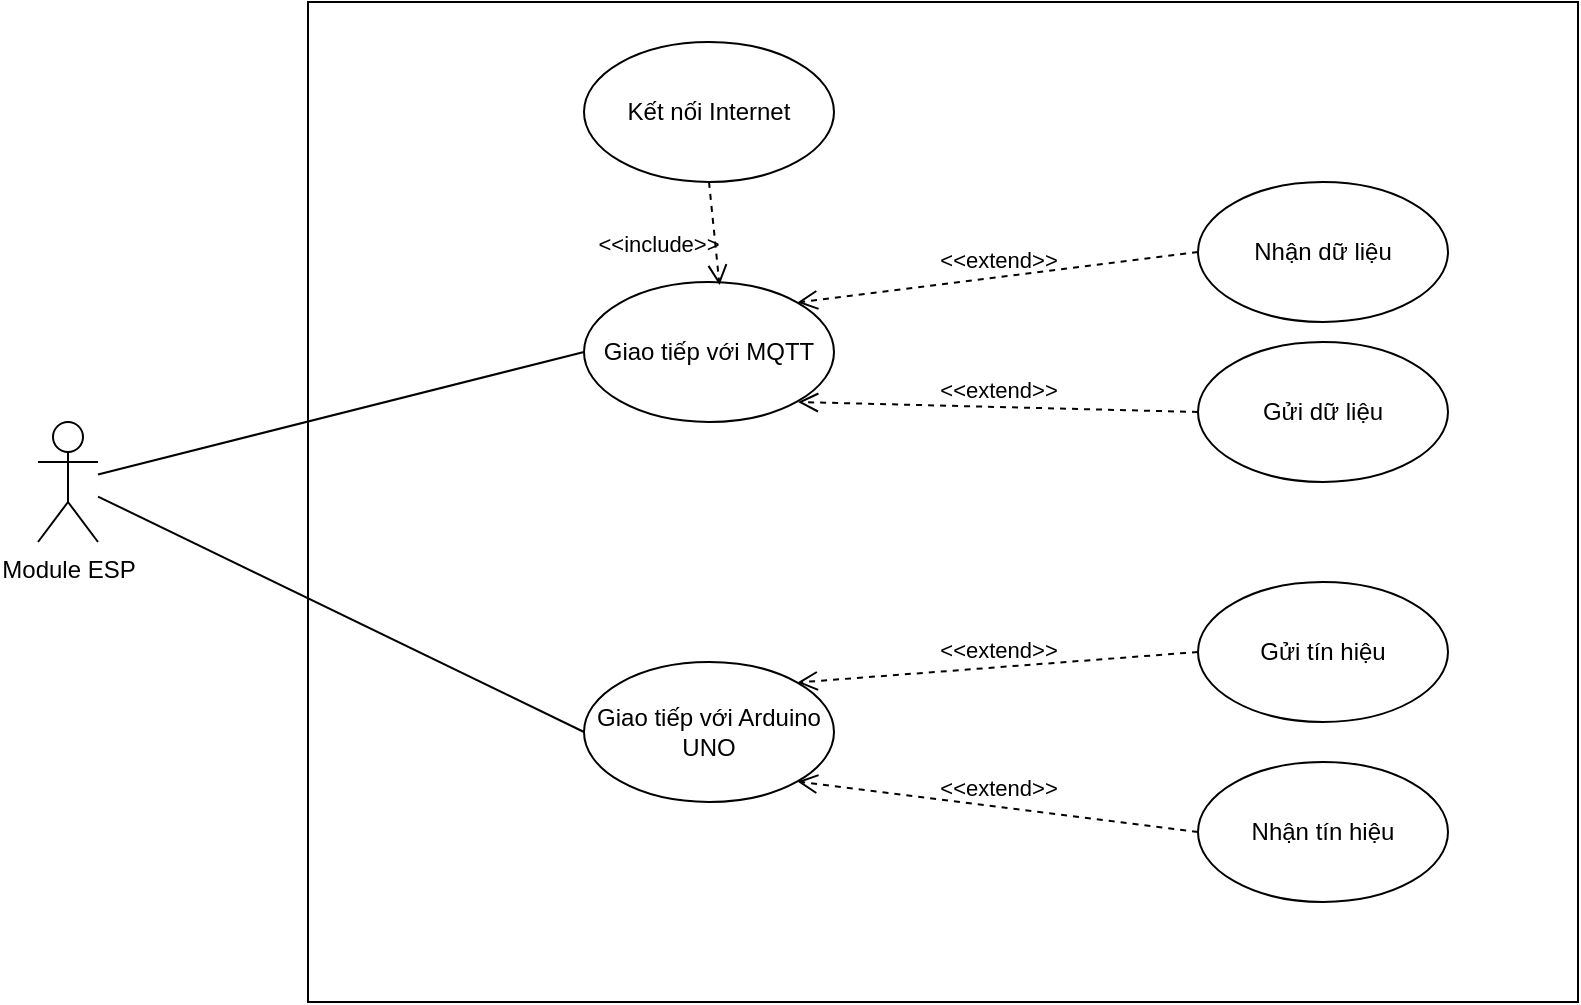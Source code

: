 <mxfile version="15.1.3" type="device"><diagram id="pDSu_qTEwER5PT-zAF2T" name="Page-1"><mxGraphModel dx="981" dy="594" grid="1" gridSize="10" guides="1" tooltips="1" connect="1" arrows="1" fold="1" page="1" pageScale="1" pageWidth="850" pageHeight="1100" math="0" shadow="0"><root><mxCell id="0"/><mxCell id="1" parent="0"/><mxCell id="FFJWu2QbPy35O6TosoXd-1" value="&lt;span&gt;&lt;br&gt;&lt;/span&gt;" style="rounded=0;whiteSpace=wrap;html=1;" vertex="1" parent="1"><mxGeometry x="225" y="10" width="635" height="500" as="geometry"/></mxCell><mxCell id="FFJWu2QbPy35O6TosoXd-2" value="Module ESP" style="shape=umlActor;verticalLabelPosition=bottom;verticalAlign=top;html=1;" vertex="1" parent="1"><mxGeometry x="90" y="220" width="30" height="60" as="geometry"/></mxCell><mxCell id="FFJWu2QbPy35O6TosoXd-8" value="Giao tiếp với MQTT" style="ellipse;whiteSpace=wrap;html=1;" vertex="1" parent="1"><mxGeometry x="363" y="150" width="125" height="70" as="geometry"/></mxCell><mxCell id="FFJWu2QbPy35O6TosoXd-22" value="Giao tiếp với Arduino UNO" style="ellipse;whiteSpace=wrap;html=1;" vertex="1" parent="1"><mxGeometry x="363" y="340" width="125" height="70" as="geometry"/></mxCell><mxCell id="FFJWu2QbPy35O6TosoXd-24" value="" style="endArrow=none;html=1;entryX=0;entryY=0.5;entryDx=0;entryDy=0;" edge="1" parent="1" source="FFJWu2QbPy35O6TosoXd-2" target="FFJWu2QbPy35O6TosoXd-8"><mxGeometry width="50" height="50" relative="1" as="geometry"><mxPoint x="120" y="260" as="sourcePoint"/><mxPoint x="550" y="210" as="targetPoint"/></mxGeometry></mxCell><mxCell id="FFJWu2QbPy35O6TosoXd-25" value="" style="endArrow=none;html=1;entryX=0;entryY=0.5;entryDx=0;entryDy=0;" edge="1" parent="1" source="FFJWu2QbPy35O6TosoXd-2" target="FFJWu2QbPy35O6TosoXd-22"><mxGeometry width="50" height="50" relative="1" as="geometry"><mxPoint x="130" y="250" as="sourcePoint"/><mxPoint x="375.0" y="205" as="targetPoint"/></mxGeometry></mxCell><mxCell id="FFJWu2QbPy35O6TosoXd-27" value="Gửi tín hiệu" style="ellipse;whiteSpace=wrap;html=1;" vertex="1" parent="1"><mxGeometry x="670" y="300" width="125" height="70" as="geometry"/></mxCell><mxCell id="FFJWu2QbPy35O6TosoXd-28" value="Nhận tín hiệu" style="ellipse;whiteSpace=wrap;html=1;" vertex="1" parent="1"><mxGeometry x="670" y="390" width="125" height="70" as="geometry"/></mxCell><mxCell id="FFJWu2QbPy35O6TosoXd-29" value="Nhận dữ liệu" style="ellipse;whiteSpace=wrap;html=1;" vertex="1" parent="1"><mxGeometry x="670" y="100" width="125" height="70" as="geometry"/></mxCell><mxCell id="FFJWu2QbPy35O6TosoXd-30" value="Gửi dữ liệu" style="ellipse;whiteSpace=wrap;html=1;" vertex="1" parent="1"><mxGeometry x="670" y="180" width="125" height="70" as="geometry"/></mxCell><mxCell id="FFJWu2QbPy35O6TosoXd-31" value="&amp;lt;&amp;lt;extend&amp;gt;&amp;gt;" style="endArrow=open;startArrow=none;endFill=0;startFill=0;endSize=8;html=1;verticalAlign=bottom;dashed=1;labelBackgroundColor=none;exitX=0;exitY=0.5;exitDx=0;exitDy=0;entryX=1;entryY=0;entryDx=0;entryDy=0;" edge="1" parent="1" source="FFJWu2QbPy35O6TosoXd-29" target="FFJWu2QbPy35O6TosoXd-8"><mxGeometry width="160" relative="1" as="geometry"><mxPoint x="440" y="230" as="sourcePoint"/><mxPoint x="600" y="230" as="targetPoint"/></mxGeometry></mxCell><mxCell id="FFJWu2QbPy35O6TosoXd-32" value="&amp;lt;&amp;lt;extend&amp;gt;&amp;gt;" style="endArrow=open;startArrow=none;endFill=0;startFill=0;endSize=8;html=1;verticalAlign=bottom;dashed=1;labelBackgroundColor=none;exitX=0;exitY=0.5;exitDx=0;exitDy=0;" edge="1" parent="1" source="FFJWu2QbPy35O6TosoXd-30"><mxGeometry width="160" relative="1" as="geometry"><mxPoint x="680.0" y="145" as="sourcePoint"/><mxPoint x="470" y="210" as="targetPoint"/></mxGeometry></mxCell><mxCell id="FFJWu2QbPy35O6TosoXd-34" value="&amp;lt;&amp;lt;extend&amp;gt;&amp;gt;" style="endArrow=open;startArrow=none;endFill=0;startFill=0;endSize=8;html=1;verticalAlign=bottom;dashed=1;labelBackgroundColor=none;exitX=0;exitY=0.5;exitDx=0;exitDy=0;entryX=1;entryY=0;entryDx=0;entryDy=0;" edge="1" parent="1" source="FFJWu2QbPy35O6TosoXd-27" target="FFJWu2QbPy35O6TosoXd-22"><mxGeometry width="160" relative="1" as="geometry"><mxPoint x="680.0" y="310" as="sourcePoint"/><mxPoint x="479.87" y="360.35" as="targetPoint"/></mxGeometry></mxCell><mxCell id="FFJWu2QbPy35O6TosoXd-35" value="&amp;lt;&amp;lt;extend&amp;gt;&amp;gt;" style="endArrow=open;startArrow=none;endFill=0;startFill=0;endSize=8;html=1;verticalAlign=bottom;dashed=1;labelBackgroundColor=none;exitX=0;exitY=0.5;exitDx=0;exitDy=0;entryX=1;entryY=1;entryDx=0;entryDy=0;" edge="1" parent="1" source="FFJWu2QbPy35O6TosoXd-28" target="FFJWu2QbPy35O6TosoXd-22"><mxGeometry width="160" relative="1" as="geometry"><mxPoint x="690.0" y="320" as="sourcePoint"/><mxPoint x="489.87" y="370.35" as="targetPoint"/></mxGeometry></mxCell><mxCell id="FFJWu2QbPy35O6TosoXd-36" value="Kết nối Internet" style="ellipse;whiteSpace=wrap;html=1;" vertex="1" parent="1"><mxGeometry x="363" y="30" width="125" height="70" as="geometry"/></mxCell><mxCell id="FFJWu2QbPy35O6TosoXd-37" value="&amp;lt;&amp;lt;include&amp;gt;&amp;gt;" style="endArrow=open;startArrow=none;endFill=0;startFill=0;endSize=8;html=1;verticalAlign=bottom;dashed=1;labelBackgroundColor=none;exitX=0.5;exitY=1;exitDx=0;exitDy=0;entryX=0.542;entryY=0.022;entryDx=0;entryDy=0;entryPerimeter=0;" edge="1" parent="1" source="FFJWu2QbPy35O6TosoXd-36" target="FFJWu2QbPy35O6TosoXd-8"><mxGeometry x="0.436" y="-29" width="160" relative="1" as="geometry"><mxPoint x="680.0" y="145" as="sourcePoint"/><mxPoint x="479.87" y="170.35" as="targetPoint"/><mxPoint as="offset"/></mxGeometry></mxCell></root></mxGraphModel></diagram></mxfile>